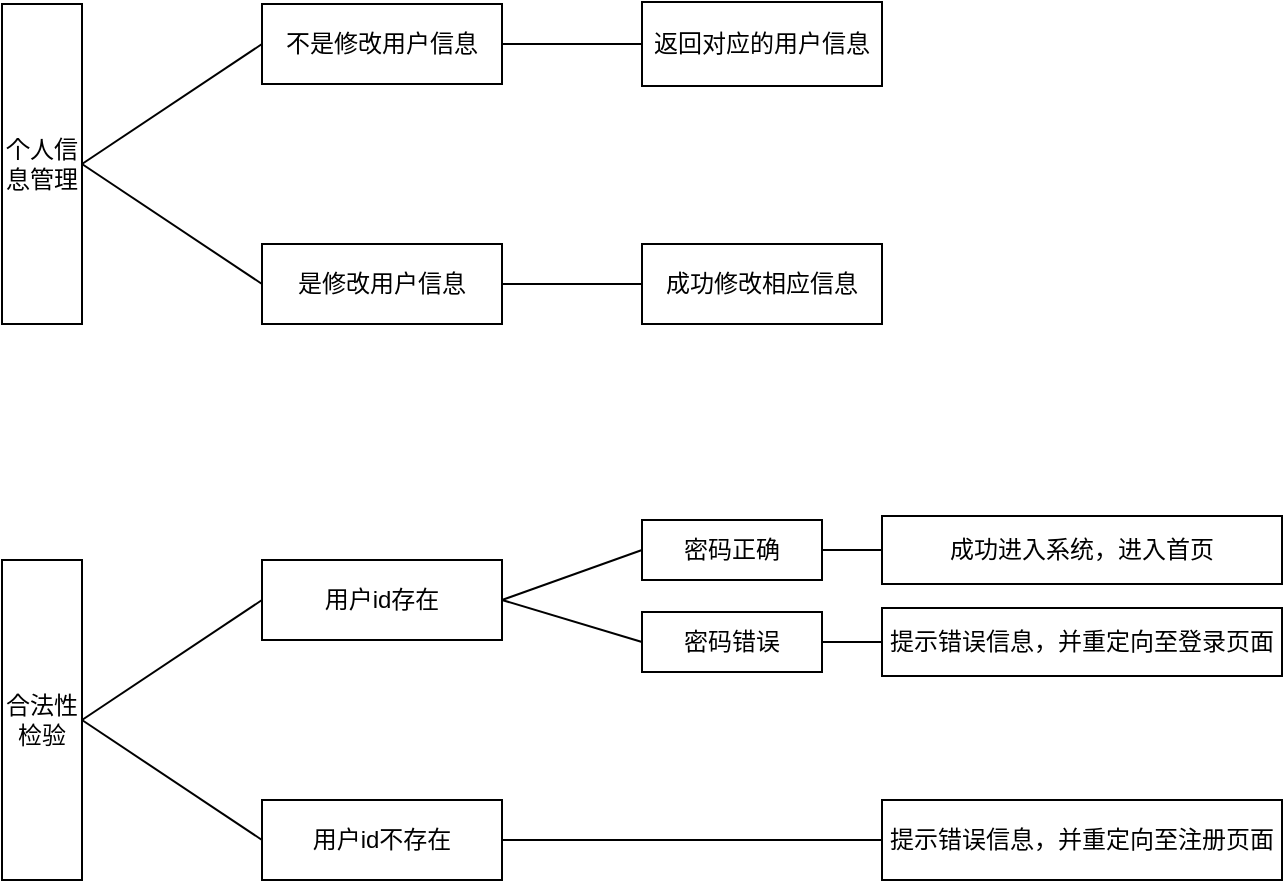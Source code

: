 <mxfile version="20.5.1" type="device" pages="4"><diagram id="Gjp_7rJMC-AfYEqTzWmb" name="决策树1"><mxGraphModel dx="981" dy="1694" grid="1" gridSize="10" guides="1" tooltips="1" connect="1" arrows="1" fold="1" page="1" pageScale="1" pageWidth="827" pageHeight="1169" math="0" shadow="0"><root><mxCell id="0"/><mxCell id="1" parent="0"/><mxCell id="-SNkMyyECKQtmkGM9Kq4-1" value="合法性检验" style="rounded=1;whiteSpace=wrap;html=1;arcSize=0;" parent="1" vertex="1"><mxGeometry x="80" y="-640" width="40" height="160" as="geometry"/></mxCell><mxCell id="-SNkMyyECKQtmkGM9Kq4-2" value="" style="endArrow=none;html=1;rounded=0;exitX=1;exitY=0.5;exitDx=0;exitDy=0;entryX=0;entryY=0.5;entryDx=0;entryDy=0;" parent="1" source="-SNkMyyECKQtmkGM9Kq4-1" target="-SNkMyyECKQtmkGM9Kq4-3" edge="1"><mxGeometry width="50" height="50" relative="1" as="geometry"><mxPoint x="390" y="-720" as="sourcePoint"/><mxPoint x="200" y="-640" as="targetPoint"/></mxGeometry></mxCell><mxCell id="-SNkMyyECKQtmkGM9Kq4-3" value="用户id存在" style="rounded=0;whiteSpace=wrap;html=1;" parent="1" vertex="1"><mxGeometry x="210" y="-640" width="120" height="40" as="geometry"/></mxCell><mxCell id="-SNkMyyECKQtmkGM9Kq4-4" value="用户id不存在" style="rounded=0;whiteSpace=wrap;html=1;" parent="1" vertex="1"><mxGeometry x="210" y="-520" width="120" height="40" as="geometry"/></mxCell><mxCell id="-SNkMyyECKQtmkGM9Kq4-5" value="" style="endArrow=none;html=1;rounded=0;exitX=1;exitY=0.5;exitDx=0;exitDy=0;entryX=0;entryY=0.5;entryDx=0;entryDy=0;" parent="1" source="-SNkMyyECKQtmkGM9Kq4-1" target="-SNkMyyECKQtmkGM9Kq4-4" edge="1"><mxGeometry width="50" height="50" relative="1" as="geometry"><mxPoint x="390" y="-560" as="sourcePoint"/><mxPoint x="440" y="-610" as="targetPoint"/></mxGeometry></mxCell><mxCell id="-SNkMyyECKQtmkGM9Kq4-6" value="" style="endArrow=none;html=1;rounded=0;exitX=1;exitY=0.5;exitDx=0;exitDy=0;" parent="1" source="-SNkMyyECKQtmkGM9Kq4-4" target="-SNkMyyECKQtmkGM9Kq4-7" edge="1"><mxGeometry width="50" height="50" relative="1" as="geometry"><mxPoint x="390" y="-560" as="sourcePoint"/><mxPoint x="400" y="-500" as="targetPoint"/></mxGeometry></mxCell><mxCell id="-SNkMyyECKQtmkGM9Kq4-7" value="提示错误信息，并重定向至注册页面" style="rounded=0;whiteSpace=wrap;html=1;" parent="1" vertex="1"><mxGeometry x="520" y="-520" width="200" height="40" as="geometry"/></mxCell><mxCell id="-SNkMyyECKQtmkGM9Kq4-8" value="密码正确" style="rounded=0;whiteSpace=wrap;html=1;" parent="1" vertex="1"><mxGeometry x="400" y="-660" width="90" height="30" as="geometry"/></mxCell><mxCell id="-SNkMyyECKQtmkGM9Kq4-9" value="密码错误" style="rounded=0;whiteSpace=wrap;html=1;" parent="1" vertex="1"><mxGeometry x="400" y="-614" width="90" height="30" as="geometry"/></mxCell><mxCell id="-SNkMyyECKQtmkGM9Kq4-10" value="" style="endArrow=none;html=1;rounded=0;entryX=0;entryY=0.5;entryDx=0;entryDy=0;exitX=1;exitY=0.5;exitDx=0;exitDy=0;" parent="1" source="-SNkMyyECKQtmkGM9Kq4-3" target="-SNkMyyECKQtmkGM9Kq4-8" edge="1"><mxGeometry width="50" height="50" relative="1" as="geometry"><mxPoint x="390" y="-570" as="sourcePoint"/><mxPoint x="440" y="-620" as="targetPoint"/></mxGeometry></mxCell><mxCell id="-SNkMyyECKQtmkGM9Kq4-11" value="" style="endArrow=none;html=1;rounded=0;exitX=1;exitY=0.5;exitDx=0;exitDy=0;entryX=0;entryY=0.5;entryDx=0;entryDy=0;" parent="1" source="-SNkMyyECKQtmkGM9Kq4-3" target="-SNkMyyECKQtmkGM9Kq4-9" edge="1"><mxGeometry width="50" height="50" relative="1" as="geometry"><mxPoint x="390" y="-570" as="sourcePoint"/><mxPoint x="440" y="-620" as="targetPoint"/></mxGeometry></mxCell><mxCell id="-SNkMyyECKQtmkGM9Kq4-12" value="提示错误信息，并重定向至登录页面" style="rounded=0;whiteSpace=wrap;html=1;" parent="1" vertex="1"><mxGeometry x="520" y="-616" width="200" height="34" as="geometry"/></mxCell><mxCell id="-SNkMyyECKQtmkGM9Kq4-13" value="成功进入系统，进入首页" style="rounded=0;whiteSpace=wrap;html=1;" parent="1" vertex="1"><mxGeometry x="520" y="-662" width="200" height="34" as="geometry"/></mxCell><mxCell id="-SNkMyyECKQtmkGM9Kq4-14" value="" style="endArrow=none;html=1;rounded=0;entryX=0;entryY=0.5;entryDx=0;entryDy=0;exitX=1;exitY=0.5;exitDx=0;exitDy=0;" parent="1" source="-SNkMyyECKQtmkGM9Kq4-9" target="-SNkMyyECKQtmkGM9Kq4-12" edge="1"><mxGeometry width="50" height="50" relative="1" as="geometry"><mxPoint x="390" y="-570" as="sourcePoint"/><mxPoint x="440" y="-620" as="targetPoint"/></mxGeometry></mxCell><mxCell id="-SNkMyyECKQtmkGM9Kq4-15" value="" style="endArrow=none;html=1;rounded=0;entryX=0;entryY=0.5;entryDx=0;entryDy=0;exitX=1;exitY=0.5;exitDx=0;exitDy=0;" parent="1" source="-SNkMyyECKQtmkGM9Kq4-8" target="-SNkMyyECKQtmkGM9Kq4-13" edge="1"><mxGeometry width="50" height="50" relative="1" as="geometry"><mxPoint x="390" y="-570" as="sourcePoint"/><mxPoint x="440" y="-620" as="targetPoint"/></mxGeometry></mxCell><mxCell id="lBvj8yEnl8BBD6mXejsF-1" value="个人信息管理" style="rounded=1;whiteSpace=wrap;html=1;arcSize=0;" parent="1" vertex="1"><mxGeometry x="80" y="-918" width="40" height="160" as="geometry"/></mxCell><mxCell id="lBvj8yEnl8BBD6mXejsF-2" value="" style="endArrow=none;html=1;rounded=0;exitX=1;exitY=0.5;exitDx=0;exitDy=0;entryX=0;entryY=0.5;entryDx=0;entryDy=0;" parent="1" source="lBvj8yEnl8BBD6mXejsF-1" target="lBvj8yEnl8BBD6mXejsF-3" edge="1"><mxGeometry width="50" height="50" relative="1" as="geometry"><mxPoint x="390" y="-998" as="sourcePoint"/><mxPoint x="200" y="-918" as="targetPoint"/></mxGeometry></mxCell><mxCell id="lBvj8yEnl8BBD6mXejsF-3" value="不是修改用户信息" style="rounded=0;whiteSpace=wrap;html=1;" parent="1" vertex="1"><mxGeometry x="210" y="-918" width="120" height="40" as="geometry"/></mxCell><mxCell id="lBvj8yEnl8BBD6mXejsF-4" value="是修改用户信息" style="rounded=0;whiteSpace=wrap;html=1;" parent="1" vertex="1"><mxGeometry x="210" y="-798" width="120" height="40" as="geometry"/></mxCell><mxCell id="lBvj8yEnl8BBD6mXejsF-5" value="" style="endArrow=none;html=1;rounded=0;exitX=1;exitY=0.5;exitDx=0;exitDy=0;entryX=0;entryY=0.5;entryDx=0;entryDy=0;" parent="1" source="lBvj8yEnl8BBD6mXejsF-1" target="lBvj8yEnl8BBD6mXejsF-4" edge="1"><mxGeometry width="50" height="50" relative="1" as="geometry"><mxPoint x="390" y="-838" as="sourcePoint"/><mxPoint x="440" y="-888" as="targetPoint"/></mxGeometry></mxCell><mxCell id="lBvj8yEnl8BBD6mXejsF-6" value="" style="endArrow=none;html=1;rounded=0;exitX=1;exitY=0.5;exitDx=0;exitDy=0;" parent="1" source="lBvj8yEnl8BBD6mXejsF-4" target="lBvj8yEnl8BBD6mXejsF-7" edge="1"><mxGeometry width="50" height="50" relative="1" as="geometry"><mxPoint x="390" y="-838" as="sourcePoint"/><mxPoint x="400" y="-778" as="targetPoint"/></mxGeometry></mxCell><mxCell id="lBvj8yEnl8BBD6mXejsF-7" value="成功修改相应信息" style="rounded=0;whiteSpace=wrap;html=1;" parent="1" vertex="1"><mxGeometry x="400" y="-798" width="120" height="40" as="geometry"/></mxCell><mxCell id="lBvj8yEnl8BBD6mXejsF-8" value="返回对应的用户信息" style="rounded=0;whiteSpace=wrap;html=1;" parent="1" vertex="1"><mxGeometry x="400" y="-919" width="120" height="42" as="geometry"/></mxCell><mxCell id="lBvj8yEnl8BBD6mXejsF-10" value="" style="endArrow=none;html=1;rounded=0;entryX=0;entryY=0.5;entryDx=0;entryDy=0;exitX=1;exitY=0.5;exitDx=0;exitDy=0;" parent="1" source="lBvj8yEnl8BBD6mXejsF-3" target="lBvj8yEnl8BBD6mXejsF-8" edge="1"><mxGeometry width="50" height="50" relative="1" as="geometry"><mxPoint x="390" y="-848" as="sourcePoint"/><mxPoint x="440" y="-898" as="targetPoint"/></mxGeometry></mxCell></root></mxGraphModel></diagram><diagram name="0层图" id="43iUlaL8ipyK6VDXac9r"><mxGraphModel dx="1422" dy="761" grid="1" gridSize="10" guides="1" tooltips="1" connect="1" arrows="1" fold="1" page="1" pageScale="1" pageWidth="827" pageHeight="1169" math="0" shadow="0"><root><mxCell id="0"/><mxCell id="1" parent="0"/><mxCell id="ledJamIdgI0xntRxn-3F-2" value="用户" style="rounded=0;whiteSpace=wrap;html=1;" parent="1" vertex="1"><mxGeometry x="150" y="320" width="70" height="190" as="geometry"/></mxCell><mxCell id="ledJamIdgI0xntRxn-3F-3" value="系统" style="rounded=0;whiteSpace=wrap;html=1;" parent="1" vertex="1"><mxGeometry x="340" y="320" width="200" height="190" as="geometry"/></mxCell><mxCell id="ledJamIdgI0xntRxn-3F-6" value="" style="endArrow=classic;html=1;rounded=0;exitX=1.004;exitY=0.15;exitDx=0;exitDy=0;exitPerimeter=0;entryX=0.002;entryY=0.149;entryDx=0;entryDy=0;entryPerimeter=0;" parent="1" source="ledJamIdgI0xntRxn-3F-2" target="ledJamIdgI0xntRxn-3F-3" edge="1"><mxGeometry width="50" height="50" relative="1" as="geometry"><mxPoint x="330" y="410" as="sourcePoint"/><mxPoint x="380" y="360" as="targetPoint"/></mxGeometry></mxCell><mxCell id="ledJamIdgI0xntRxn-3F-8" value="登录" style="edgeLabel;html=1;align=center;verticalAlign=middle;resizable=0;points=[];" parent="ledJamIdgI0xntRxn-3F-6" vertex="1" connectable="0"><mxGeometry x="-0.572" y="-1" relative="1" as="geometry"><mxPoint x="17" y="-6" as="offset"/></mxGeometry></mxCell><mxCell id="ledJamIdgI0xntRxn-3F-9" value="" style="endArrow=classic;html=1;rounded=0;exitX=1;exitY=0.226;exitDx=0;exitDy=0;exitPerimeter=0;entryX=-0.019;entryY=0.223;entryDx=0;entryDy=0;entryPerimeter=0;" parent="1" source="ledJamIdgI0xntRxn-3F-2" target="ledJamIdgI0xntRxn-3F-3" edge="1"><mxGeometry width="50" height="50" relative="1" as="geometry"><mxPoint x="220.0" y="360" as="sourcePoint"/><mxPoint x="286.22" y="360" as="targetPoint"/></mxGeometry></mxCell><mxCell id="ledJamIdgI0xntRxn-3F-10" value="发布" style="edgeLabel;html=1;align=center;verticalAlign=middle;resizable=0;points=[];" parent="ledJamIdgI0xntRxn-3F-9" vertex="1" connectable="0"><mxGeometry x="-0.572" y="-1" relative="1" as="geometry"><mxPoint x="17" y="-6" as="offset"/></mxGeometry></mxCell><mxCell id="ledJamIdgI0xntRxn-3F-11" value="" style="endArrow=classic;html=1;rounded=0;exitX=1.004;exitY=0.15;exitDx=0;exitDy=0;exitPerimeter=0;entryX=-0.014;entryY=0.314;entryDx=0;entryDy=0;entryPerimeter=0;" parent="1" target="ledJamIdgI0xntRxn-3F-3" edge="1"><mxGeometry width="50" height="50" relative="1" as="geometry"><mxPoint x="220.0" y="380" as="sourcePoint"/><mxPoint x="286.22" y="380" as="targetPoint"/></mxGeometry></mxCell><mxCell id="ledJamIdgI0xntRxn-3F-12" value="提交订单" style="edgeLabel;html=1;align=center;verticalAlign=middle;resizable=0;points=[];" parent="ledJamIdgI0xntRxn-3F-11" vertex="1" connectable="0"><mxGeometry x="-0.572" y="-1" relative="1" as="geometry"><mxPoint x="17" y="-6" as="offset"/></mxGeometry></mxCell><mxCell id="ledJamIdgI0xntRxn-3F-13" value="" style="endArrow=classic;html=1;rounded=0;exitX=1.004;exitY=0.15;exitDx=0;exitDy=0;exitPerimeter=0;" parent="1" edge="1"><mxGeometry width="50" height="50" relative="1" as="geometry"><mxPoint x="220.0" y="400.33" as="sourcePoint"/><mxPoint x="340" y="400" as="targetPoint"/></mxGeometry></mxCell><mxCell id="ledJamIdgI0xntRxn-3F-14" value="评论" style="edgeLabel;html=1;align=center;verticalAlign=middle;resizable=0;points=[];" parent="ledJamIdgI0xntRxn-3F-13" vertex="1" connectable="0"><mxGeometry x="-0.572" y="-1" relative="1" as="geometry"><mxPoint x="17" y="-6" as="offset"/></mxGeometry></mxCell><mxCell id="ledJamIdgI0xntRxn-3F-15" value="" style="endArrow=classic;html=1;rounded=0;exitX=0;exitY=0.75;exitDx=0;exitDy=0;entryX=1;entryY=0.75;entryDx=0;entryDy=0;" parent="1" edge="1"><mxGeometry width="50" height="50" relative="1" as="geometry"><mxPoint x="340" y="453.5" as="sourcePoint"/><mxPoint x="220" y="453.5" as="targetPoint"/></mxGeometry></mxCell><mxCell id="ledJamIdgI0xntRxn-3F-16" value="响应查询（推荐）" style="edgeLabel;html=1;align=center;verticalAlign=middle;resizable=0;points=[];" parent="ledJamIdgI0xntRxn-3F-15" vertex="1" connectable="0"><mxGeometry x="-0.572" y="-1" relative="1" as="geometry"><mxPoint x="-34" y="-6" as="offset"/></mxGeometry></mxCell><mxCell id="ledJamIdgI0xntRxn-3F-19" value="" style="endArrow=classic;html=1;rounded=0;exitX=1.004;exitY=0.15;exitDx=0;exitDy=0;exitPerimeter=0;entryX=0;entryY=0.459;entryDx=0;entryDy=0;entryPerimeter=0;" parent="1" edge="1"><mxGeometry width="50" height="50" relative="1" as="geometry"><mxPoint x="220.0" y="430.33" as="sourcePoint"/><mxPoint x="340" y="430" as="targetPoint"/></mxGeometry></mxCell><mxCell id="ledJamIdgI0xntRxn-3F-20" value="查询（搜索）" style="edgeLabel;html=1;align=center;verticalAlign=middle;resizable=0;points=[];" parent="ledJamIdgI0xntRxn-3F-19" vertex="1" connectable="0"><mxGeometry x="-0.572" y="-1" relative="1" as="geometry"><mxPoint x="24" y="-6" as="offset"/></mxGeometry></mxCell></root></mxGraphModel></diagram><diagram name="全图" id="3NnAT0iVudbJWmqx79Rh"><mxGraphModel dx="2031" dy="1087" grid="1" gridSize="10" guides="1" tooltips="1" connect="1" arrows="1" fold="1" page="1" pageScale="1" pageWidth="3300" pageHeight="4681" math="0" shadow="0"><root><mxCell id="0"/><mxCell id="1" parent="0"/><mxCell id="e5HPz-t1F5rfTEM8ZAv--2" value="用户" style="rounded=0;whiteSpace=wrap;html=1;" vertex="1" parent="1"><mxGeometry x="20" y="220" width="200" height="690" as="geometry"/></mxCell><mxCell id="55sbte1eFJJ9G223Jcqd-1" value="" style="rounded=1;whiteSpace=wrap;html=1;" parent="1" vertex="1"><mxGeometry x="353.44" y="493.19" width="600" height="290" as="geometry"/></mxCell><mxCell id="3QOHhqfUBwgRvd6Y33xp-1" value="评价管理系统" style="rounded=1;whiteSpace=wrap;html=1;" parent="1" vertex="1"><mxGeometry x="683.44" y="503.19" width="260" height="150" as="geometry"/></mxCell><mxCell id="oRosYJZ4qffevMwP65Nk-1" value="" style="rounded=1;whiteSpace=wrap;html=1;" parent="1" vertex="1"><mxGeometry x="710" y="180" width="600" height="290" as="geometry"/></mxCell><mxCell id="FFhoNL_svT2XBjpg53R5-1" value="搜索/推荐系统" style="rounded=1;whiteSpace=wrap;html=1;" parent="1" vertex="1"><mxGeometry x="728" y="190" width="252" height="160" as="geometry"/></mxCell><mxCell id="EOHKknnQvFfncopMoBXi-1" value="" style="endArrow=classic;html=1;rounded=0;exitX=0;exitY=0.25;exitDx=0;exitDy=0;entryX=1.005;entryY=0.11;entryDx=0;entryDy=0;entryPerimeter=0;" parent="1" target="e5HPz-t1F5rfTEM8ZAv--2" edge="1"><mxGeometry width="50" height="50" relative="1" as="geometry"><mxPoint x="800" y="291.5" as="sourcePoint"/><mxPoint x="223" y="365.97" as="targetPoint"/></mxGeometry></mxCell><mxCell id="EOHKknnQvFfncopMoBXi-2" value="响应商品查询" style="edgeLabel;html=1;align=center;verticalAlign=middle;resizable=0;points=[];" parent="EOHKknnQvFfncopMoBXi-1" vertex="1" connectable="0"><mxGeometry x="-0.242" relative="1" as="geometry"><mxPoint x="-25" as="offset"/></mxGeometry></mxCell><mxCell id="TO0eqdyqYAqwMynCCKRC-1" value="" style="endArrow=classic;html=1;rounded=0;entryX=0;entryY=0.5;entryDx=0;entryDy=0;exitX=1.005;exitY=0.028;exitDx=0;exitDy=0;exitPerimeter=0;" parent="1" source="e5HPz-t1F5rfTEM8ZAv--2" target="DSMkzthU0AMtUgM0FdL1-2" edge="1"><mxGeometry width="50" height="50" relative="1" as="geometry"><mxPoint x="340" y="117" as="sourcePoint"/><mxPoint x="380" y="87" as="targetPoint"/></mxGeometry></mxCell><mxCell id="TO0eqdyqYAqwMynCCKRC-2" value="查询商品" style="edgeLabel;html=1;align=center;verticalAlign=middle;resizable=0;points=[];" parent="TO0eqdyqYAqwMynCCKRC-1" vertex="1" connectable="0"><mxGeometry x="-0.242" relative="1" as="geometry"><mxPoint as="offset"/></mxGeometry></mxCell><mxCell id="Mg6fpr84oDYtr_oJQkH2-1" value="商品信息管理系统" style="rounded=1;whiteSpace=wrap;html=1;" parent="1" vertex="1"><mxGeometry x="1040" y="310" width="260" height="150" as="geometry"/></mxCell><mxCell id="Mg6fpr84oDYtr_oJQkH2-2" value="" style="endArrow=classic;html=1;rounded=0;exitX=0.25;exitY=0;exitDx=0;exitDy=0;entryX=1;entryY=0.5;entryDx=0;entryDy=0;edgeStyle=orthogonalEdgeStyle;" parent="1" source="_zGq4waotITtGhJcXqP5-45" target="DSMkzthU0AMtUgM0FdL1-3" edge="1"><mxGeometry width="50" height="50" relative="1" as="geometry"><mxPoint x="860" y="240" as="sourcePoint"/><mxPoint x="910" y="190" as="targetPoint"/></mxGeometry></mxCell><mxCell id="Mg6fpr84oDYtr_oJQkH2-3" value="提供商品信息" style="edgeLabel;html=1;align=center;verticalAlign=middle;resizable=0;points=[];" parent="Mg6fpr84oDYtr_oJQkH2-2" vertex="1" connectable="0"><mxGeometry x="0.149" y="-2" relative="1" as="geometry"><mxPoint x="17" y="-3" as="offset"/></mxGeometry></mxCell><mxCell id="DSMkzthU0AMtUgM0FdL1-3" value="推荐" style="rounded=1;whiteSpace=wrap;html=1;fillColor=#f8cecc;strokeColor=#b85450;" parent="1" vertex="1"><mxGeometry x="800" y="280" width="72" height="50" as="geometry"/></mxCell><mxCell id="Mg6fpr84oDYtr_oJQkH2-4" value="" style="endArrow=classic;html=1;rounded=0;exitX=1;exitY=0.5;exitDx=0;exitDy=0;entryX=0.75;entryY=0;entryDx=0;entryDy=0;edgeStyle=orthogonalEdgeStyle;" parent="1" source="DSMkzthU0AMtUgM0FdL1-2" target="_zGq4waotITtGhJcXqP5-45" edge="1"><mxGeometry width="50" height="50" relative="1" as="geometry"><mxPoint x="1100" y="300" as="sourcePoint"/><mxPoint x="994" y="240" as="targetPoint"/></mxGeometry></mxCell><mxCell id="Mg6fpr84oDYtr_oJQkH2-5" value="模糊匹配请求" style="edgeLabel;html=1;align=center;verticalAlign=middle;resizable=0;points=[];" parent="Mg6fpr84oDYtr_oJQkH2-4" vertex="1" connectable="0"><mxGeometry x="0.149" y="-2" relative="1" as="geometry"><mxPoint x="4" y="-7" as="offset"/></mxGeometry></mxCell><mxCell id="DSMkzthU0AMtUgM0FdL1-2" value="查询" style="rounded=1;whiteSpace=wrap;html=1;" parent="1" vertex="1"><mxGeometry x="800" y="210" width="72" height="50" as="geometry"/></mxCell><mxCell id="_601JQuCPmtbyVmnIYzh-1" value="" style="endArrow=classic;html=1;rounded=0;exitX=1.005;exitY=0.448;exitDx=0;exitDy=0;exitPerimeter=0;entryX=0;entryY=0.323;entryDx=0;entryDy=0;entryPerimeter=0;" parent="1" source="e5HPz-t1F5rfTEM8ZAv--2" target="_zGq4waotITtGhJcXqP5-25" edge="1"><mxGeometry width="50" height="50" relative="1" as="geometry"><mxPoint x="220" y="410" as="sourcePoint"/><mxPoint x="680" y="530" as="targetPoint"/></mxGeometry></mxCell><mxCell id="_601JQuCPmtbyVmnIYzh-2" value="提交评价" style="edgeLabel;html=1;align=center;verticalAlign=middle;resizable=0;points=[];" parent="_601JQuCPmtbyVmnIYzh-1" vertex="1" connectable="0"><mxGeometry x="-0.249" y="-1" relative="1" as="geometry"><mxPoint x="46" as="offset"/></mxGeometry></mxCell><mxCell id="_601JQuCPmtbyVmnIYzh-3" value="" style="endArrow=classic;html=1;rounded=0;exitX=1.003;exitY=0.518;exitDx=0;exitDy=0;entryX=0;entryY=0.25;entryDx=0;entryDy=0;exitPerimeter=0;edgeStyle=orthogonalEdgeStyle;" parent="1" source="e5HPz-t1F5rfTEM8ZAv--2" target="_zGq4waotITtGhJcXqP5-28" edge="1"><mxGeometry width="50" height="50" relative="1" as="geometry"><mxPoint x="140" y="350" as="sourcePoint"/><mxPoint x="695.88" y="577.39" as="targetPoint"/></mxGeometry></mxCell><mxCell id="_601JQuCPmtbyVmnIYzh-4" value="根据用户查询评价" style="edgeLabel;html=1;align=center;verticalAlign=middle;resizable=0;points=[];" parent="_601JQuCPmtbyVmnIYzh-3" vertex="1" connectable="0"><mxGeometry x="-0.249" y="-1" relative="1" as="geometry"><mxPoint x="99" y="8" as="offset"/></mxGeometry></mxCell><mxCell id="_601JQuCPmtbyVmnIYzh-5" value="" style="endArrow=classic;html=1;rounded=0;exitX=0;exitY=0.25;exitDx=0;exitDy=0;entryX=1.005;entryY=0.551;entryDx=0;entryDy=0;edgeStyle=orthogonalEdgeStyle;entryPerimeter=0;" parent="1" target="e5HPz-t1F5rfTEM8ZAv--2" edge="1"><mxGeometry width="50" height="50" relative="1" as="geometry"><mxPoint x="695.88" y="623.3" as="sourcePoint"/><mxPoint x="60" y="460" as="targetPoint"/><Array as="points"><mxPoint x="685" y="623"/><mxPoint x="685" y="620"/><mxPoint x="452" y="620"/><mxPoint x="452" y="600"/></Array></mxGeometry></mxCell><mxCell id="_601JQuCPmtbyVmnIYzh-6" value="响应评价查询" style="edgeLabel;html=1;align=center;verticalAlign=middle;resizable=0;points=[];" parent="_601JQuCPmtbyVmnIYzh-5" vertex="1" connectable="0"><mxGeometry x="-0.249" y="-1" relative="1" as="geometry"><mxPoint x="17" y="-9" as="offset"/></mxGeometry></mxCell><mxCell id="qFBSGz1_IKu2Q3U2ZTwG-3" value="订单管理系统" style="rounded=1;whiteSpace=wrap;html=1;" parent="1" vertex="1"><mxGeometry x="367.44" y="623.19" width="260" height="150" as="geometry"/></mxCell><mxCell id="qFBSGz1_IKu2Q3U2ZTwG-4" value="" style="endArrow=classic;html=1;rounded=0;exitX=1.001;exitY=0.719;exitDx=0;exitDy=0;exitPerimeter=0;entryX=0;entryY=0.5;entryDx=0;entryDy=0;" parent="1" source="e5HPz-t1F5rfTEM8ZAv--2" edge="1"><mxGeometry width="50" height="50" relative="1" as="geometry"><mxPoint x="221" y="711.62" as="sourcePoint"/><mxPoint x="377.44" y="715" as="targetPoint"/></mxGeometry></mxCell><mxCell id="qFBSGz1_IKu2Q3U2ZTwG-5" value="查询订单" style="edgeLabel;html=1;align=center;verticalAlign=middle;resizable=0;points=[];" parent="qFBSGz1_IKu2Q3U2ZTwG-4" vertex="1" connectable="0"><mxGeometry x="-0.249" y="-1" relative="1" as="geometry"><mxPoint x="14" y="-1" as="offset"/></mxGeometry></mxCell><mxCell id="qFBSGz1_IKu2Q3U2ZTwG-6" value="" style="endArrow=classic;html=1;rounded=0;exitX=0;exitY=0.5;exitDx=0;exitDy=0;entryX=1.01;entryY=0.694;entryDx=0;entryDy=0;entryPerimeter=0;" parent="1" edge="1"><mxGeometry width="50" height="50" relative="1" as="geometry"><mxPoint x="377.44" y="753.41" as="sourcePoint"/><mxPoint x="220" y="753.74" as="targetPoint"/></mxGeometry></mxCell><mxCell id="qFBSGz1_IKu2Q3U2ZTwG-7" value="响应订单查询" style="edgeLabel;html=1;align=center;verticalAlign=middle;resizable=0;points=[];" parent="qFBSGz1_IKu2Q3U2ZTwG-6" vertex="1" connectable="0"><mxGeometry x="-0.249" y="-1" relative="1" as="geometry"><mxPoint x="-17" y="2" as="offset"/></mxGeometry></mxCell><mxCell id="oRosYJZ4qffevMwP65Nk-2" value="" style="endArrow=classic;html=1;rounded=0;entryX=0;entryY=0.5;entryDx=0;entryDy=0;" parent="1" target="_zGq4waotITtGhJcXqP5-39" edge="1"><mxGeometry width="50" height="50" relative="1" as="geometry"><mxPoint x="219" y="423" as="sourcePoint"/><mxPoint x="1130" y="590" as="targetPoint"/></mxGeometry></mxCell><mxCell id="VdbjKNNfqq6fBHojHhJ5-3" value="发布/下架商品" style="edgeLabel;html=1;align=center;verticalAlign=middle;resizable=0;points=[];" parent="oRosYJZ4qffevMwP65Nk-2" vertex="1" connectable="0"><mxGeometry x="-0.242" relative="1" as="geometry"><mxPoint x="110" y="-20" as="offset"/></mxGeometry></mxCell><mxCell id="qFBSGz1_IKu2Q3U2ZTwG-1" value="" style="endArrow=classic;html=1;rounded=0;exitX=1.005;exitY=0.641;exitDx=0;exitDy=0;entryX=0;entryY=0.5;entryDx=0;entryDy=0;exitPerimeter=0;" parent="1" source="e5HPz-t1F5rfTEM8ZAv--2" target="_zGq4waotITtGhJcXqP5-1" edge="1"><mxGeometry width="50" height="50" relative="1" as="geometry"><mxPoint x="45" y="400" as="sourcePoint"/><mxPoint x="155" y="560" as="targetPoint"/></mxGeometry></mxCell><mxCell id="qFBSGz1_IKu2Q3U2ZTwG-2" value="提交订单" style="edgeLabel;html=1;align=center;verticalAlign=middle;resizable=0;points=[];" parent="qFBSGz1_IKu2Q3U2ZTwG-1" vertex="1" connectable="0"><mxGeometry x="-0.249" y="-1" relative="1" as="geometry"><mxPoint x="6" y="-9" as="offset"/></mxGeometry></mxCell><mxCell id="e5HPz-t1F5rfTEM8ZAv--1" value="&lt;span style=&quot;color: rgba(0, 0, 0, 0); font-family: monospace; font-size: 0px; text-align: start;&quot;&gt;%3CmxGraphModel%3E%3Croot%3E%3CmxCell%20id%3D%220%22%2F%3E%3CmxCell%20id%3D%221%22%20parent%3D%220%22%2F%3E%3CmxCell%20id%3D%222%22%20value%3D%22%26lt%3Bbr%26gt%3B%E4%BA%A4%E6%98%93%E7%B3%BB%E7%BB%9F%22%20style%3D%22text%3Bhtml%3D1%3BstrokeColor%3Dnone%3BfillColor%3Dnone%3Balign%3Dcenter%3BverticalAlign%3Dmiddle%3BwhiteSpace%3Dwrap%3Brounded%3D0%3BfontSize%3D24%3B%22%20vertex%3D%221%22%20parent%3D%221%22%3E%3CmxGeometry%20x%3D%22700%22%20y%3D%22683.19%22%20width%3D%22130%22%20height%3D%2226.81%22%20as%3D%22geometry%22%2F%3E%3C%2FmxCell%3E%3C%2Froot%3E%3C%2FmxGraphModel%3E&lt;/span&gt;" style="rounded=1;whiteSpace=wrap;html=1;" vertex="1" parent="1"><mxGeometry x="570" y="840" width="350" height="200" as="geometry"/></mxCell><mxCell id="e5HPz-t1F5rfTEM8ZAv--3" value="" style="endArrow=classic;html=1;rounded=0;exitX=1;exitY=1;exitDx=0;exitDy=0;" edge="1" parent="1" source="e5HPz-t1F5rfTEM8ZAv--2" target="e5HPz-t1F5rfTEM8ZAv--4"><mxGeometry width="50" height="50" relative="1" as="geometry"><mxPoint x="570" y="1000" as="sourcePoint"/><mxPoint x="500" y="1010" as="targetPoint"/></mxGeometry></mxCell><mxCell id="e5HPz-t1F5rfTEM8ZAv--4" value="合法性检验" style="rounded=1;whiteSpace=wrap;html=1;" vertex="1" parent="1"><mxGeometry x="580" y="870" width="120" height="80" as="geometry"/></mxCell><mxCell id="e5HPz-t1F5rfTEM8ZAv--5" value="个人信息管理" style="rounded=1;whiteSpace=wrap;html=1;" vertex="1" parent="1"><mxGeometry x="790" y="870" width="120" height="80" as="geometry"/></mxCell><mxCell id="e5HPz-t1F5rfTEM8ZAv--6" value="" style="endArrow=classic;html=1;rounded=0;exitX=1;exitY=0.5;exitDx=0;exitDy=0;entryX=0;entryY=0.5;entryDx=0;entryDy=0;" edge="1" parent="1" source="e5HPz-t1F5rfTEM8ZAv--4" target="e5HPz-t1F5rfTEM8ZAv--5"><mxGeometry width="50" height="50" relative="1" as="geometry"><mxPoint x="760" y="980" as="sourcePoint"/><mxPoint x="810" y="930" as="targetPoint"/></mxGeometry></mxCell><mxCell id="B_fk5vY2pgi1LDfMTGBZ-2" value="&lt;br style=&quot;font-size: 24px;&quot;&gt;商品系统" style="text;html=1;strokeColor=none;fillColor=none;align=center;verticalAlign=middle;whiteSpace=wrap;rounded=0;fontSize=24;" vertex="1" parent="1"><mxGeometry x="1050" y="240" width="130" height="30" as="geometry"/></mxCell><mxCell id="B_fk5vY2pgi1LDfMTGBZ-5" value="用户管理系统" style="text;html=1;strokeColor=none;fillColor=none;align=center;verticalAlign=middle;whiteSpace=wrap;rounded=0;fontSize=24;" vertex="1" parent="1"><mxGeometry x="659" y="970" width="172" height="26.81" as="geometry"/></mxCell><mxCell id="B_fk5vY2pgi1LDfMTGBZ-6" value="交易系统" style="text;html=1;strokeColor=none;fillColor=none;align=center;verticalAlign=middle;whiteSpace=wrap;rounded=0;fontSize=24;" vertex="1" parent="1"><mxGeometry x="683.44" y="684.79" width="172" height="26.81" as="geometry"/></mxCell><mxCell id="B_fk5vY2pgi1LDfMTGBZ-7" value="&lt;font style=&quot;font-size: 24px;&quot;&gt;数据库系统&lt;/font&gt;" style="rounded=1;whiteSpace=wrap;html=1;" vertex="1" parent="1"><mxGeometry x="1110" y="586.81" width="210" height="393.19" as="geometry"/></mxCell><mxCell id="vzAcWm2glbnGEX4yeh9Y-3" value="" style="endArrow=classic;startArrow=classic;html=1;rounded=0;fontSize=24;entryX=-0.012;entryY=0.82;entryDx=0;entryDy=0;entryPerimeter=0;exitX=1;exitY=0.5;exitDx=0;exitDy=0;" edge="1" parent="1" source="e5HPz-t1F5rfTEM8ZAv--5" target="B_fk5vY2pgi1LDfMTGBZ-7"><mxGeometry width="50" height="50" relative="1" as="geometry"><mxPoint x="900" y="790" as="sourcePoint"/><mxPoint x="950" y="740" as="targetPoint"/></mxGeometry></mxCell><mxCell id="vzAcWm2glbnGEX4yeh9Y-5" value="&lt;font style=&quot;font-size: 12px;&quot;&gt;查询/返回&lt;/font&gt;" style="edgeLabel;html=1;align=center;verticalAlign=middle;resizable=0;points=[];fontSize=24;" vertex="1" connectable="0" parent="vzAcWm2glbnGEX4yeh9Y-3"><mxGeometry x="-0.164" y="1" relative="1" as="geometry"><mxPoint x="18" y="-19" as="offset"/></mxGeometry></mxCell><mxCell id="_zGq4waotITtGhJcXqP5-5" value="" style="endArrow=classic;html=1;rounded=0;exitX=0.99;exitY=0.666;exitDx=0;exitDy=0;entryX=-0.011;entryY=0.213;entryDx=0;entryDy=0;entryPerimeter=0;exitPerimeter=0;" edge="1" parent="1" target="B_fk5vY2pgi1LDfMTGBZ-7"><mxGeometry width="50" height="50" relative="1" as="geometry"><mxPoint x="611.634" y="671.025" as="sourcePoint"/><mxPoint x="1072.56" y="670" as="targetPoint"/></mxGeometry></mxCell><mxCell id="_zGq4waotITtGhJcXqP5-6" value="修改" style="edgeLabel;html=1;align=center;verticalAlign=middle;resizable=0;points=[];" vertex="1" connectable="0" parent="_zGq4waotITtGhJcXqP5-5"><mxGeometry x="-0.249" y="-1" relative="1" as="geometry"><mxPoint x="103" y="-7" as="offset"/></mxGeometry></mxCell><mxCell id="_zGq4waotITtGhJcXqP5-1" value="接收订单" style="rounded=1;whiteSpace=wrap;html=1;fillColor=#f8cecc;strokeColor=#b85450;" vertex="1" parent="1"><mxGeometry x="377.44" y="633.19" width="242.56" height="56.81" as="geometry"/></mxCell><mxCell id="_zGq4waotITtGhJcXqP5-7" value="" style="endArrow=classic;html=1;rounded=0;exitX=-0.004;exitY=0.394;exitDx=0;exitDy=0;entryX=1.007;entryY=0.604;entryDx=0;entryDy=0;exitPerimeter=0;entryPerimeter=0;" edge="1" parent="1" source="B_fk5vY2pgi1LDfMTGBZ-7" target="_zGq4waotITtGhJcXqP5-56"><mxGeometry width="50" height="50" relative="1" as="geometry"><mxPoint x="750.004" y="739.665" as="sourcePoint"/><mxPoint x="612.56" y="740.005" as="targetPoint"/></mxGeometry></mxCell><mxCell id="_zGq4waotITtGhJcXqP5-8" value="响应" style="edgeLabel;html=1;align=center;verticalAlign=middle;resizable=0;points=[];" vertex="1" connectable="0" parent="_zGq4waotITtGhJcXqP5-7"><mxGeometry x="-0.249" y="-1" relative="1" as="geometry"><mxPoint x="-32" y="-7" as="offset"/></mxGeometry></mxCell><mxCell id="_zGq4waotITtGhJcXqP5-25" value="接收评价" style="rounded=1;whiteSpace=wrap;html=1;fillColor=#f8cecc;strokeColor=#b85450;" vertex="1" parent="1"><mxGeometry x="695.88" y="510.58" width="234.12" height="56.81" as="geometry"/></mxCell><mxCell id="_zGq4waotITtGhJcXqP5-28" value="查询评价" style="rounded=1;whiteSpace=wrap;html=1;fillColor=#f8cecc;strokeColor=#b85450;" vertex="1" parent="1"><mxGeometry x="690" y="588.99" width="241" height="56.81" as="geometry"/></mxCell><mxCell id="_zGq4waotITtGhJcXqP5-35" value="" style="endArrow=classic;html=1;rounded=0;exitX=0.99;exitY=0.666;exitDx=0;exitDy=0;entryX=0.25;entryY=0;entryDx=0;entryDy=0;exitPerimeter=0;edgeStyle=orthogonalEdgeStyle;" edge="1" parent="1" target="B_fk5vY2pgi1LDfMTGBZ-7"><mxGeometry width="50" height="50" relative="1" as="geometry"><mxPoint x="931.004" y="539.215" as="sourcePoint"/><mxPoint x="1427.06" y="538.749" as="targetPoint"/></mxGeometry></mxCell><mxCell id="_zGq4waotITtGhJcXqP5-36" value="修改" style="edgeLabel;html=1;align=center;verticalAlign=middle;resizable=0;points=[];" vertex="1" connectable="0" parent="_zGq4waotITtGhJcXqP5-35"><mxGeometry x="-0.249" y="-1" relative="1" as="geometry"><mxPoint x="74" y="-10" as="offset"/></mxGeometry></mxCell><mxCell id="_zGq4waotITtGhJcXqP5-37" value="" style="endArrow=classic;html=1;rounded=0;exitX=-0.004;exitY=0.079;exitDx=0;exitDy=0;exitPerimeter=0;" edge="1" parent="1" source="B_fk5vY2pgi1LDfMTGBZ-7" target="_zGq4waotITtGhJcXqP5-28"><mxGeometry width="50" height="50" relative="1" as="geometry"><mxPoint x="1119.16" y="751.727" as="sourcePoint"/><mxPoint x="622.56" y="750.005" as="targetPoint"/></mxGeometry></mxCell><mxCell id="_zGq4waotITtGhJcXqP5-38" value="响应" style="edgeLabel;html=1;align=center;verticalAlign=middle;resizable=0;points=[];" vertex="1" connectable="0" parent="_zGq4waotITtGhJcXqP5-37"><mxGeometry x="-0.249" y="-1" relative="1" as="geometry"><mxPoint x="-32" y="-7" as="offset"/></mxGeometry></mxCell><mxCell id="_zGq4waotITtGhJcXqP5-39" value="修改商品" style="rounded=1;whiteSpace=wrap;html=1;fillColor=#f8cecc;strokeColor=#b85450;" vertex="1" parent="1"><mxGeometry x="1060" y="400" width="92.56" height="46.81" as="geometry"/></mxCell><mxCell id="_zGq4waotITtGhJcXqP5-41" value="" style="endArrow=classic;html=1;rounded=0;exitX=0.75;exitY=1;exitDx=0;exitDy=0;entryX=0.099;entryY=0.006;entryDx=0;entryDy=0;entryPerimeter=0;" edge="1" parent="1" source="_zGq4waotITtGhJcXqP5-39" target="B_fk5vY2pgi1LDfMTGBZ-7"><mxGeometry width="50" height="50" relative="1" as="geometry"><mxPoint x="1119.16" y="627.872" as="sourcePoint"/><mxPoint x="941.0" y="627.493" as="targetPoint"/></mxGeometry></mxCell><mxCell id="_zGq4waotITtGhJcXqP5-42" value="修改" style="edgeLabel;html=1;align=center;verticalAlign=middle;resizable=0;points=[];" vertex="1" connectable="0" parent="_zGq4waotITtGhJcXqP5-41"><mxGeometry x="-0.249" y="-1" relative="1" as="geometry"><mxPoint x="-14" y="-7" as="offset"/></mxGeometry></mxCell><mxCell id="_zGq4waotITtGhJcXqP5-45" value="查询商品" style="rounded=1;whiteSpace=wrap;html=1;" vertex="1" parent="1"><mxGeometry x="1180" y="400" width="92.56" height="46.81" as="geometry"/></mxCell><mxCell id="_zGq4waotITtGhJcXqP5-46" value="" style="endArrow=classic;html=1;rounded=0;entryX=0.75;entryY=1;entryDx=0;entryDy=0;exitX=0.675;exitY=0.002;exitDx=0;exitDy=0;exitPerimeter=0;" edge="1" parent="1" source="B_fk5vY2pgi1LDfMTGBZ-7" target="_zGq4waotITtGhJcXqP5-45"><mxGeometry width="50" height="50" relative="1" as="geometry"><mxPoint x="1250" y="580" as="sourcePoint"/><mxPoint x="1260.0" y="538.563" as="targetPoint"/></mxGeometry></mxCell><mxCell id="_zGq4waotITtGhJcXqP5-47" value="查询" style="edgeLabel;html=1;align=center;verticalAlign=middle;resizable=0;points=[];" vertex="1" connectable="0" parent="_zGq4waotITtGhJcXqP5-46"><mxGeometry x="-0.249" y="-1" relative="1" as="geometry"><mxPoint x="-12" y="-7" as="offset"/></mxGeometry></mxCell><mxCell id="_zGq4waotITtGhJcXqP5-48" value="" style="endArrow=classic;html=1;rounded=0;exitX=0.75;exitY=1;exitDx=0;exitDy=0;entryX=0.099;entryY=0.006;entryDx=0;entryDy=0;entryPerimeter=0;" edge="1" parent="1"><mxGeometry width="50" height="50" relative="1" as="geometry"><mxPoint x="1200" y="446.81" as="sourcePoint"/><mxPoint x="1201.37" y="589.169" as="targetPoint"/></mxGeometry></mxCell><mxCell id="_zGq4waotITtGhJcXqP5-49" value="响应" style="edgeLabel;html=1;align=center;verticalAlign=middle;resizable=0;points=[];" vertex="1" connectable="0" parent="_zGq4waotITtGhJcXqP5-48"><mxGeometry x="-0.249" y="-1" relative="1" as="geometry"><mxPoint x="-14" y="-7" as="offset"/></mxGeometry></mxCell><mxCell id="_zGq4waotITtGhJcXqP5-50" value="" style="endArrow=classic;html=1;rounded=0;exitX=1;exitY=0.75;exitDx=0;exitDy=0;entryX=-0.004;entryY=0.115;entryDx=0;entryDy=0;entryPerimeter=0;" edge="1" parent="1" source="_zGq4waotITtGhJcXqP5-28" target="B_fk5vY2pgi1LDfMTGBZ-7"><mxGeometry width="50" height="50" relative="1" as="geometry"><mxPoint x="1152.56" y="633.572" as="sourcePoint"/><mxPoint x="974.4" y="633.193" as="targetPoint"/></mxGeometry></mxCell><mxCell id="_zGq4waotITtGhJcXqP5-51" value="查询" style="edgeLabel;html=1;align=center;verticalAlign=middle;resizable=0;points=[];" vertex="1" connectable="0" parent="_zGq4waotITtGhJcXqP5-50"><mxGeometry x="-0.249" y="-1" relative="1" as="geometry"><mxPoint x="12" y="5" as="offset"/></mxGeometry></mxCell><mxCell id="_zGq4waotITtGhJcXqP5-54" value="" style="endArrow=classic;html=1;rounded=0;exitX=0.99;exitY=0.666;exitDx=0;exitDy=0;entryX=-0.011;entryY=0.213;entryDx=0;entryDy=0;entryPerimeter=0;exitPerimeter=0;" edge="1" parent="1"><mxGeometry width="50" height="50" relative="1" as="geometry"><mxPoint x="613.944" y="753.455" as="sourcePoint"/><mxPoint x="1110" y="752.989" as="targetPoint"/></mxGeometry></mxCell><mxCell id="_zGq4waotITtGhJcXqP5-55" value="查询" style="edgeLabel;html=1;align=center;verticalAlign=middle;resizable=0;points=[];" vertex="1" connectable="0" parent="_zGq4waotITtGhJcXqP5-54"><mxGeometry x="-0.249" y="-1" relative="1" as="geometry"><mxPoint x="103" y="-7" as="offset"/></mxGeometry></mxCell><mxCell id="_zGq4waotITtGhJcXqP5-56" value="查询订单" style="rounded=1;whiteSpace=wrap;html=1;fillColor=#f8cecc;strokeColor=#b85450;" vertex="1" parent="1"><mxGeometry x="377.44" y="710" width="242.56" height="56.81" as="geometry"/></mxCell></root></mxGraphModel></diagram><diagram name="杂乱的全图" id="GTzpa6-zmbf4aFVwP-Xq"><mxGraphModel dx="1422" dy="761" grid="1" gridSize="10" guides="1" tooltips="1" connect="1" arrows="1" fold="1" page="1" pageScale="1" pageWidth="3300" pageHeight="4681" math="0" shadow="0"><root><mxCell id="0"/><mxCell id="1" parent="0"/><mxCell id="67Qc-bDMcxf-Yp2qka_--38" value="用户" style="rounded=0;whiteSpace=wrap;html=1;" vertex="1" parent="1"><mxGeometry x="30" y="230" width="200" height="690" as="geometry"/></mxCell><mxCell id="67Qc-bDMcxf-Yp2qka_--39" value="交易系统" style="rounded=1;whiteSpace=wrap;html=1;" vertex="1" parent="1"><mxGeometry x="363.44" y="503.19" width="600" height="290" as="geometry"/></mxCell><mxCell id="67Qc-bDMcxf-Yp2qka_--40" value="评价管理系统" style="rounded=1;whiteSpace=wrap;html=1;" vertex="1" parent="1"><mxGeometry x="693.44" y="513.19" width="260" height="150" as="geometry"/></mxCell><mxCell id="67Qc-bDMcxf-Yp2qka_--41" value="商品系统" style="rounded=1;whiteSpace=wrap;html=1;" vertex="1" parent="1"><mxGeometry x="720" y="190" width="600" height="290" as="geometry"/></mxCell><mxCell id="67Qc-bDMcxf-Yp2qka_--42" value="搜索/推荐系统" style="rounded=1;whiteSpace=wrap;html=1;" vertex="1" parent="1"><mxGeometry x="738" y="200" width="252" height="160" as="geometry"/></mxCell><mxCell id="67Qc-bDMcxf-Yp2qka_--43" value="" style="endArrow=classic;html=1;rounded=0;exitX=0;exitY=0.25;exitDx=0;exitDy=0;" edge="1" parent="1" source="67Qc-bDMcxf-Yp2qka_--50"><mxGeometry width="50" height="50" relative="1" as="geometry"><mxPoint x="293" y="187" as="sourcePoint"/><mxPoint x="230" y="400" as="targetPoint"/></mxGeometry></mxCell><mxCell id="67Qc-bDMcxf-Yp2qka_--44" value="响应商品查询" style="edgeLabel;html=1;align=center;verticalAlign=middle;resizable=0;points=[];" vertex="1" connectable="0" parent="67Qc-bDMcxf-Yp2qka_--43"><mxGeometry x="-0.242" relative="1" as="geometry"><mxPoint x="-25" as="offset"/></mxGeometry></mxCell><mxCell id="67Qc-bDMcxf-Yp2qka_--45" value="" style="endArrow=classic;html=1;rounded=0;entryX=0;entryY=0.5;entryDx=0;entryDy=0;exitX=1;exitY=0.25;exitDx=0;exitDy=0;" edge="1" parent="1" source="67Qc-bDMcxf-Yp2qka_--38" target="67Qc-bDMcxf-Yp2qka_--53"><mxGeometry width="50" height="50" relative="1" as="geometry"><mxPoint x="350" y="127" as="sourcePoint"/><mxPoint x="390" y="97" as="targetPoint"/></mxGeometry></mxCell><mxCell id="67Qc-bDMcxf-Yp2qka_--46" value="查询商品" style="edgeLabel;html=1;align=center;verticalAlign=middle;resizable=0;points=[];" vertex="1" connectable="0" parent="67Qc-bDMcxf-Yp2qka_--45"><mxGeometry x="-0.242" relative="1" as="geometry"><mxPoint as="offset"/></mxGeometry></mxCell><mxCell id="67Qc-bDMcxf-Yp2qka_--47" value="商品信息管理系统" style="rounded=1;whiteSpace=wrap;html=1;" vertex="1" parent="1"><mxGeometry x="1050" y="320" width="260" height="150" as="geometry"/></mxCell><mxCell id="67Qc-bDMcxf-Yp2qka_--48" value="" style="endArrow=classic;html=1;rounded=0;exitX=0;exitY=0.5;exitDx=0;exitDy=0;entryX=1;entryY=0.5;entryDx=0;entryDy=0;" edge="1" parent="1" source="67Qc-bDMcxf-Yp2qka_--47" target="67Qc-bDMcxf-Yp2qka_--50"><mxGeometry width="50" height="50" relative="1" as="geometry"><mxPoint x="870" y="250" as="sourcePoint"/><mxPoint x="920" y="200" as="targetPoint"/></mxGeometry></mxCell><mxCell id="67Qc-bDMcxf-Yp2qka_--49" value="提供商品信息" style="edgeLabel;html=1;align=center;verticalAlign=middle;resizable=0;points=[];" vertex="1" connectable="0" parent="67Qc-bDMcxf-Yp2qka_--48"><mxGeometry x="0.149" y="-2" relative="1" as="geometry"><mxPoint x="20" as="offset"/></mxGeometry></mxCell><mxCell id="67Qc-bDMcxf-Yp2qka_--50" value="推荐" style="rounded=1;whiteSpace=wrap;html=1;" vertex="1" parent="1"><mxGeometry x="810" y="290" width="72" height="50" as="geometry"/></mxCell><mxCell id="67Qc-bDMcxf-Yp2qka_--51" value="" style="endArrow=classic;html=1;rounded=0;exitX=1;exitY=1;exitDx=0;exitDy=0;entryX=0;entryY=0.25;entryDx=0;entryDy=0;" edge="1" parent="1" source="67Qc-bDMcxf-Yp2qka_--53" target="67Qc-bDMcxf-Yp2qka_--47"><mxGeometry width="50" height="50" relative="1" as="geometry"><mxPoint x="1110" y="310" as="sourcePoint"/><mxPoint x="1004" y="250" as="targetPoint"/></mxGeometry></mxCell><mxCell id="67Qc-bDMcxf-Yp2qka_--52" value="模糊匹配请求" style="edgeLabel;html=1;align=center;verticalAlign=middle;resizable=0;points=[];" vertex="1" connectable="0" parent="67Qc-bDMcxf-Yp2qka_--51"><mxGeometry x="0.149" y="-2" relative="1" as="geometry"><mxPoint x="4" y="-7" as="offset"/></mxGeometry></mxCell><mxCell id="67Qc-bDMcxf-Yp2qka_--53" value="查询" style="rounded=1;whiteSpace=wrap;html=1;" vertex="1" parent="1"><mxGeometry x="810" y="220" width="72" height="50" as="geometry"/></mxCell><mxCell id="67Qc-bDMcxf-Yp2qka_--54" value="" style="endArrow=classic;html=1;rounded=0;entryX=0.25;entryY=0;entryDx=0;entryDy=0;" edge="1" parent="1" target="67Qc-bDMcxf-Yp2qka_--40"><mxGeometry width="50" height="50" relative="1" as="geometry"><mxPoint x="230" y="400" as="sourcePoint"/><mxPoint x="500" y="350" as="targetPoint"/></mxGeometry></mxCell><mxCell id="67Qc-bDMcxf-Yp2qka_--55" value="提交评价" style="edgeLabel;html=1;align=center;verticalAlign=middle;resizable=0;points=[];" vertex="1" connectable="0" parent="67Qc-bDMcxf-Yp2qka_--54"><mxGeometry x="-0.249" y="-1" relative="1" as="geometry"><mxPoint x="46" as="offset"/></mxGeometry></mxCell><mxCell id="67Qc-bDMcxf-Yp2qka_--56" value="" style="endArrow=classic;html=1;rounded=0;exitX=1;exitY=0.5;exitDx=0;exitDy=0;entryX=0;entryY=0.25;entryDx=0;entryDy=0;" edge="1" parent="1" source="67Qc-bDMcxf-Yp2qka_--38" target="67Qc-bDMcxf-Yp2qka_--40"><mxGeometry width="50" height="50" relative="1" as="geometry"><mxPoint x="150" y="360" as="sourcePoint"/><mxPoint x="220" y="510" as="targetPoint"/></mxGeometry></mxCell><mxCell id="67Qc-bDMcxf-Yp2qka_--57" value="查询评价" style="edgeLabel;html=1;align=center;verticalAlign=middle;resizable=0;points=[];" vertex="1" connectable="0" parent="67Qc-bDMcxf-Yp2qka_--56"><mxGeometry x="-0.249" y="-1" relative="1" as="geometry"><mxPoint x="40" y="5" as="offset"/></mxGeometry></mxCell><mxCell id="67Qc-bDMcxf-Yp2qka_--58" value="" style="endArrow=classic;html=1;rounded=0;entryX=1;entryY=0.25;entryDx=0;entryDy=0;exitX=0;exitY=0.5;exitDx=0;exitDy=0;" edge="1" parent="1" source="67Qc-bDMcxf-Yp2qka_--40" target="67Qc-bDMcxf-Yp2qka_--38"><mxGeometry width="50" height="50" relative="1" as="geometry"><mxPoint x="220" y="510" as="sourcePoint"/><mxPoint x="70" y="470" as="targetPoint"/></mxGeometry></mxCell><mxCell id="67Qc-bDMcxf-Yp2qka_--59" value="响应评价查询" style="edgeLabel;html=1;align=center;verticalAlign=middle;resizable=0;points=[];" vertex="1" connectable="0" parent="67Qc-bDMcxf-Yp2qka_--58"><mxGeometry x="-0.249" y="-1" relative="1" as="geometry"><mxPoint x="-89" y="-22" as="offset"/></mxGeometry></mxCell><mxCell id="67Qc-bDMcxf-Yp2qka_--60" value="订单管理系统" style="rounded=1;whiteSpace=wrap;html=1;" vertex="1" parent="1"><mxGeometry x="377.44" y="633.19" width="260" height="150" as="geometry"/></mxCell><mxCell id="67Qc-bDMcxf-Yp2qka_--61" value="" style="endArrow=classic;html=1;rounded=0;exitX=1;exitY=0.5;exitDx=0;exitDy=0;entryX=0.5;entryY=0;entryDx=0;entryDy=0;" edge="1" parent="1" source="67Qc-bDMcxf-Yp2qka_--38" target="67Qc-bDMcxf-Yp2qka_--60"><mxGeometry width="50" height="50" relative="1" as="geometry"><mxPoint x="45" y="450" as="sourcePoint"/><mxPoint x="155" y="610" as="targetPoint"/></mxGeometry></mxCell><mxCell id="67Qc-bDMcxf-Yp2qka_--62" value="查询订单" style="edgeLabel;html=1;align=center;verticalAlign=middle;resizable=0;points=[];" vertex="1" connectable="0" parent="67Qc-bDMcxf-Yp2qka_--61"><mxGeometry x="-0.249" y="-1" relative="1" as="geometry"><mxPoint x="56" y="2" as="offset"/></mxGeometry></mxCell><mxCell id="67Qc-bDMcxf-Yp2qka_--63" value="" style="endArrow=classic;html=1;rounded=0;exitX=0;exitY=0.5;exitDx=0;exitDy=0;entryX=1;entryY=0.5;entryDx=0;entryDy=0;" edge="1" parent="1" source="67Qc-bDMcxf-Yp2qka_--60" target="67Qc-bDMcxf-Yp2qka_--38"><mxGeometry width="50" height="50" relative="1" as="geometry"><mxPoint x="377.44" y="714.79" as="sourcePoint"/><mxPoint x="230" y="581.6" as="targetPoint"/></mxGeometry></mxCell><mxCell id="67Qc-bDMcxf-Yp2qka_--64" value="响应订单查询" style="edgeLabel;html=1;align=center;verticalAlign=middle;resizable=0;points=[];" vertex="1" connectable="0" parent="67Qc-bDMcxf-Yp2qka_--63"><mxGeometry x="-0.249" y="-1" relative="1" as="geometry"><mxPoint x="-17" y="-47" as="offset"/></mxGeometry></mxCell><mxCell id="67Qc-bDMcxf-Yp2qka_--65" value="" style="endArrow=classic;html=1;rounded=0;exitX=1;exitY=0.75;exitDx=0;exitDy=0;entryX=0;entryY=0.75;entryDx=0;entryDy=0;" edge="1" parent="1" source="67Qc-bDMcxf-Yp2qka_--38" target="67Qc-bDMcxf-Yp2qka_--47"><mxGeometry width="50" height="50" relative="1" as="geometry"><mxPoint x="293" y="277" as="sourcePoint"/><mxPoint x="313" y="257" as="targetPoint"/></mxGeometry></mxCell><mxCell id="67Qc-bDMcxf-Yp2qka_--66" value="发布/下架商品" style="edgeLabel;html=1;align=center;verticalAlign=middle;resizable=0;points=[];" vertex="1" connectable="0" parent="67Qc-bDMcxf-Yp2qka_--65"><mxGeometry x="-0.242" relative="1" as="geometry"><mxPoint x="143" y="-7" as="offset"/></mxGeometry></mxCell><mxCell id="67Qc-bDMcxf-Yp2qka_--67" value="接受订单" style="rounded=1;whiteSpace=wrap;html=1;" vertex="1" parent="1"><mxGeometry x="523.44" y="643.19" width="100" height="60" as="geometry"/></mxCell><mxCell id="67Qc-bDMcxf-Yp2qka_--68" value="" style="endArrow=classic;html=1;rounded=0;exitX=1;exitY=0.25;exitDx=0;exitDy=0;entryX=0.5;entryY=0;entryDx=0;entryDy=0;" edge="1" parent="1" source="67Qc-bDMcxf-Yp2qka_--38" target="67Qc-bDMcxf-Yp2qka_--60"><mxGeometry width="50" height="50" relative="1" as="geometry"><mxPoint x="55" y="410" as="sourcePoint"/><mxPoint x="165" y="570" as="targetPoint"/></mxGeometry></mxCell><mxCell id="67Qc-bDMcxf-Yp2qka_--69" value="提交订单" style="edgeLabel;html=1;align=center;verticalAlign=middle;resizable=0;points=[];" vertex="1" connectable="0" parent="67Qc-bDMcxf-Yp2qka_--68"><mxGeometry x="-0.249" y="-1" relative="1" as="geometry"><mxPoint x="34" y="14" as="offset"/></mxGeometry></mxCell><mxCell id="67Qc-bDMcxf-Yp2qka_--70" value="用户管理系统" style="rounded=1;whiteSpace=wrap;html=1;" vertex="1" parent="1"><mxGeometry x="1010" y="720" width="350" height="200" as="geometry"/></mxCell><mxCell id="67Qc-bDMcxf-Yp2qka_--71" value="" style="endArrow=classic;html=1;rounded=0;exitX=1;exitY=0.75;exitDx=0;exitDy=0;" edge="1" parent="1" source="67Qc-bDMcxf-Yp2qka_--38" target="67Qc-bDMcxf-Yp2qka_--72"><mxGeometry width="50" height="50" relative="1" as="geometry"><mxPoint x="580" y="1010" as="sourcePoint"/><mxPoint x="510" y="1020" as="targetPoint"/></mxGeometry></mxCell><mxCell id="67Qc-bDMcxf-Yp2qka_--72" value="合法性检验" style="rounded=1;whiteSpace=wrap;html=1;" vertex="1" parent="1"><mxGeometry x="1020" y="750" width="120" height="80" as="geometry"/></mxCell><mxCell id="67Qc-bDMcxf-Yp2qka_--73" value="个人信息管理" style="rounded=1;whiteSpace=wrap;html=1;" vertex="1" parent="1"><mxGeometry x="1230" y="750" width="120" height="80" as="geometry"/></mxCell><mxCell id="67Qc-bDMcxf-Yp2qka_--74" value="" style="endArrow=classic;html=1;rounded=0;exitX=1;exitY=0.5;exitDx=0;exitDy=0;entryX=0;entryY=0.5;entryDx=0;entryDy=0;" edge="1" parent="1" source="67Qc-bDMcxf-Yp2qka_--72" target="67Qc-bDMcxf-Yp2qka_--73"><mxGeometry width="50" height="50" relative="1" as="geometry"><mxPoint x="1200" y="860" as="sourcePoint"/><mxPoint x="1250" y="810" as="targetPoint"/></mxGeometry></mxCell></root></mxGraphModel></diagram></mxfile>